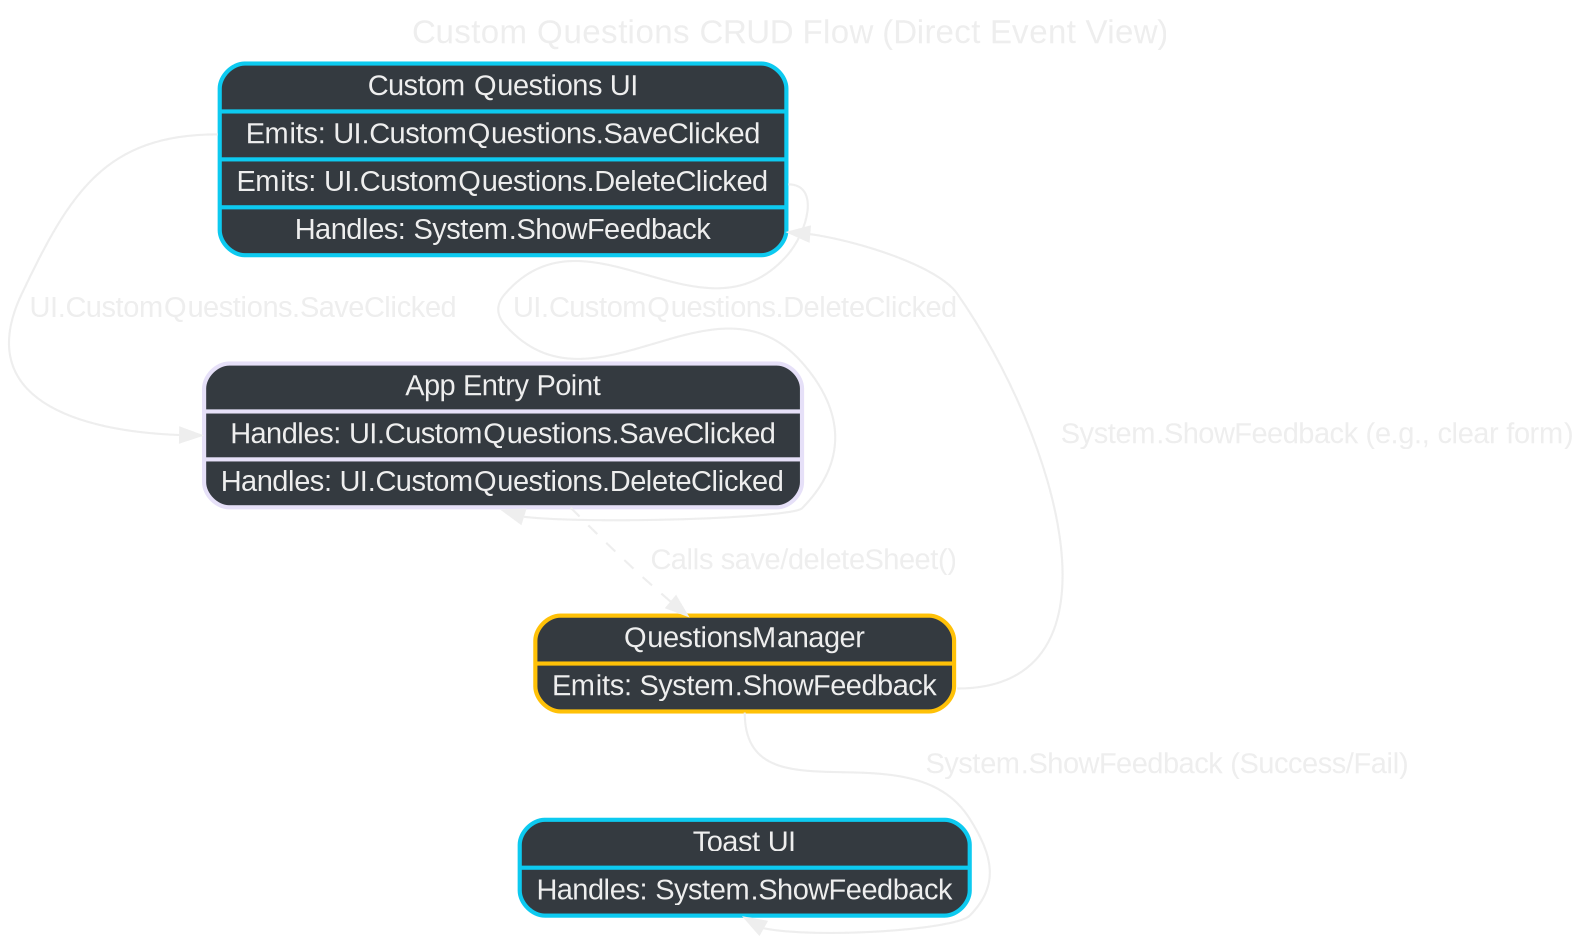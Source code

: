 digraph CustomQCRUD_Direct {
    rankdir=TD;
    sep="0.6";
    overlap=false;
    bgcolor="transparent";
    fontname="Arial";
    node [shape=box, style="rounded,filled", fontcolor="#eeeeee", color="#eeeeee", fontname="Arial"];
    edge [fontcolor="#eeeeee", color="#eeeeee", fontname="Arial"];
    graph [label="Custom Questions CRUD Flow (Direct Event View)", labelloc=t, fontsize=16, fontcolor="#eeeeee"];

    // Node Styles (Record for specific event interactions)
    CustomQuestionsComponent [shape="record", style="rounded,filled", fillcolor="#343a40", color="#0dcaf0", penwidth=2,
                              label="{ Custom Questions UI | {<emits_save> Emits: UI.CustomQuestions.SaveClicked} | {<emits_del> Emits: UI.CustomQuestions.DeleteClicked} | {<handles_feedback> Handles: System.ShowFeedback} }"];
    ToastComponent [shape="record", style="rounded,filled", fillcolor="#343a40", color="#0dcaf0", penwidth=2,
                    label="{ Toast UI | {<handles_feedback> Handles: System.ShowFeedback} }"];
    UnicornPoep [shape="record", style="rounded,filled", fillcolor="#343a40", color="#e6e0f8", penwidth=2,
                 label="{ App Entry Point | {<handles_save> Handles: UI.CustomQuestions.SaveClicked} | {<handles_del> Handles: UI.CustomQuestions.DeleteClicked} }"];
    QuestionsManager [shape="record", style="rounded,filled", fillcolor="#343a40", color="#ffc107", penwidth=2,
                      label="{ QuestionsManager | {<emits_feedback> Emits: System.ShowFeedback} }"];

    // 1. User clicks Save/Delete -> App (Direct Event Flows)
    CustomQuestionsComponent:emits_save -> UnicornPoep:handles_save [label=" UI.CustomQuestions.SaveClicked"];
    CustomQuestionsComponent:emits_del -> UnicornPoep:handles_del [label=" UI.CustomQuestions.DeleteClicked"];

    // 2. Handler calls service (Direct Call)
    UnicornPoep -> QuestionsManager [label=" Calls save/deleteSheet()", style=dashed];

    // 3. Service emits feedback -> UI (Direct Event Flows)
    QuestionsManager:emits_feedback -> ToastComponent:handles_feedback [label=" System.ShowFeedback (Success/Fail)"];
    QuestionsManager:emits_feedback -> CustomQuestionsComponent:handles_feedback [label=" System.ShowFeedback (e.g., clear form)"];
} 